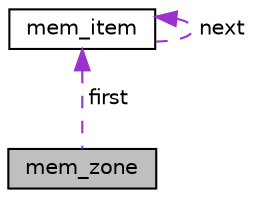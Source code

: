 digraph "mem_zone"
{
  edge [fontname="Helvetica",fontsize="10",labelfontname="Helvetica",labelfontsize="10"];
  node [fontname="Helvetica",fontsize="10",shape=record];
  Node1 [label="mem_zone",height=0.2,width=0.4,color="black", fillcolor="grey75", style="filled", fontcolor="black"];
  Node2 -> Node1 [dir="back",color="darkorchid3",fontsize="10",style="dashed",label=" first" ];
  Node2 [label="mem_item",height=0.2,width=0.4,color="black", fillcolor="white", style="filled",URL="$structmem__item.html"];
  Node2 -> Node2 [dir="back",color="darkorchid3",fontsize="10",style="dashed",label=" next" ];
}
